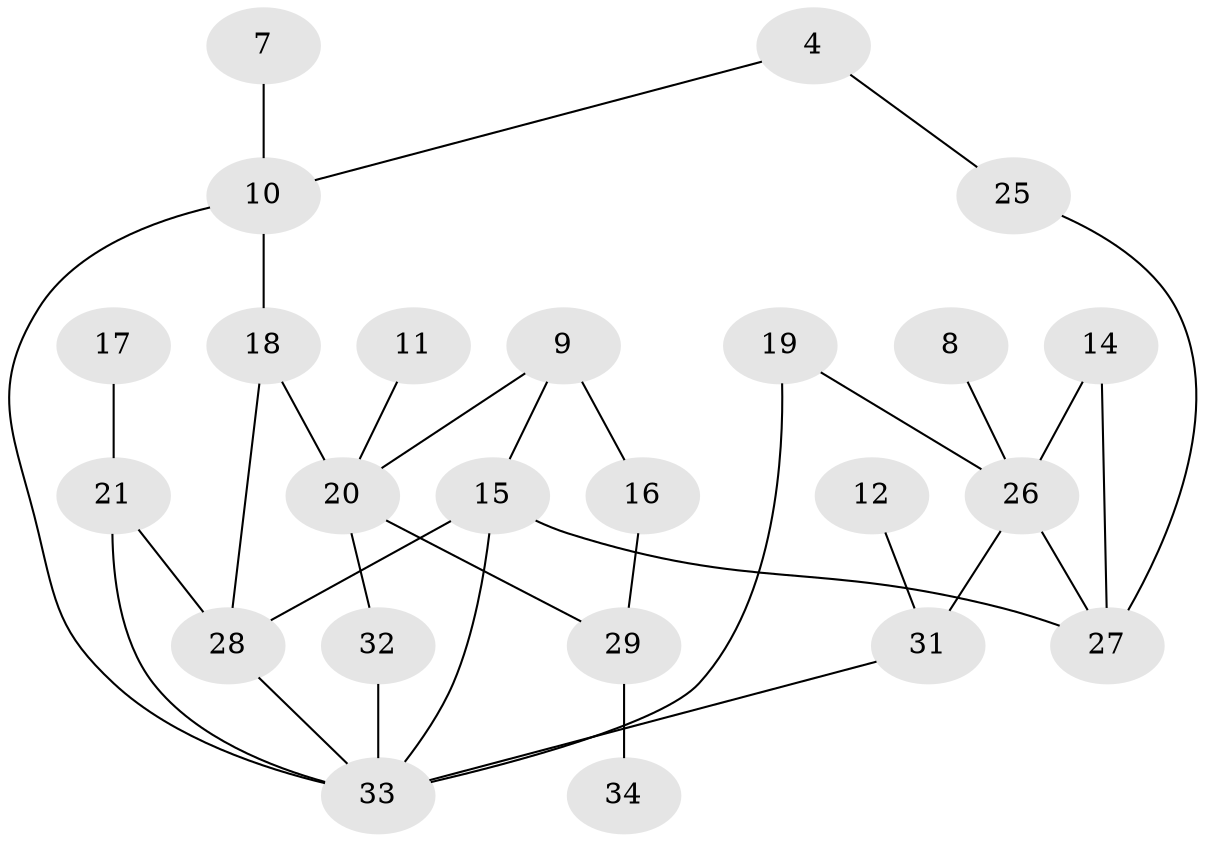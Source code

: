 // original degree distribution, {5: 0.014705882352941176, 1: 0.19117647058823528, 3: 0.20588235294117646, 0: 0.14705882352941177, 2: 0.2647058823529412, 4: 0.17647058823529413}
// Generated by graph-tools (version 1.1) at 2025/49/03/09/25 03:49:10]
// undirected, 24 vertices, 33 edges
graph export_dot {
graph [start="1"]
  node [color=gray90,style=filled];
  4;
  7;
  8;
  9;
  10;
  11;
  12;
  14;
  15;
  16;
  17;
  18;
  19;
  20;
  21;
  25;
  26;
  27;
  28;
  29;
  31;
  32;
  33;
  34;
  4 -- 10 [weight=1.0];
  4 -- 25 [weight=1.0];
  7 -- 10 [weight=1.0];
  8 -- 26 [weight=1.0];
  9 -- 15 [weight=1.0];
  9 -- 16 [weight=1.0];
  9 -- 20 [weight=1.0];
  10 -- 18 [weight=1.0];
  10 -- 33 [weight=1.0];
  11 -- 20 [weight=1.0];
  12 -- 31 [weight=1.0];
  14 -- 26 [weight=1.0];
  14 -- 27 [weight=1.0];
  15 -- 27 [weight=1.0];
  15 -- 28 [weight=1.0];
  15 -- 33 [weight=2.0];
  16 -- 29 [weight=1.0];
  17 -- 21 [weight=1.0];
  18 -- 20 [weight=1.0];
  18 -- 28 [weight=1.0];
  19 -- 26 [weight=1.0];
  19 -- 33 [weight=1.0];
  20 -- 29 [weight=1.0];
  20 -- 32 [weight=2.0];
  21 -- 28 [weight=1.0];
  21 -- 33 [weight=2.0];
  25 -- 27 [weight=1.0];
  26 -- 27 [weight=1.0];
  26 -- 31 [weight=2.0];
  28 -- 33 [weight=1.0];
  29 -- 34 [weight=1.0];
  31 -- 33 [weight=1.0];
  32 -- 33 [weight=1.0];
}
